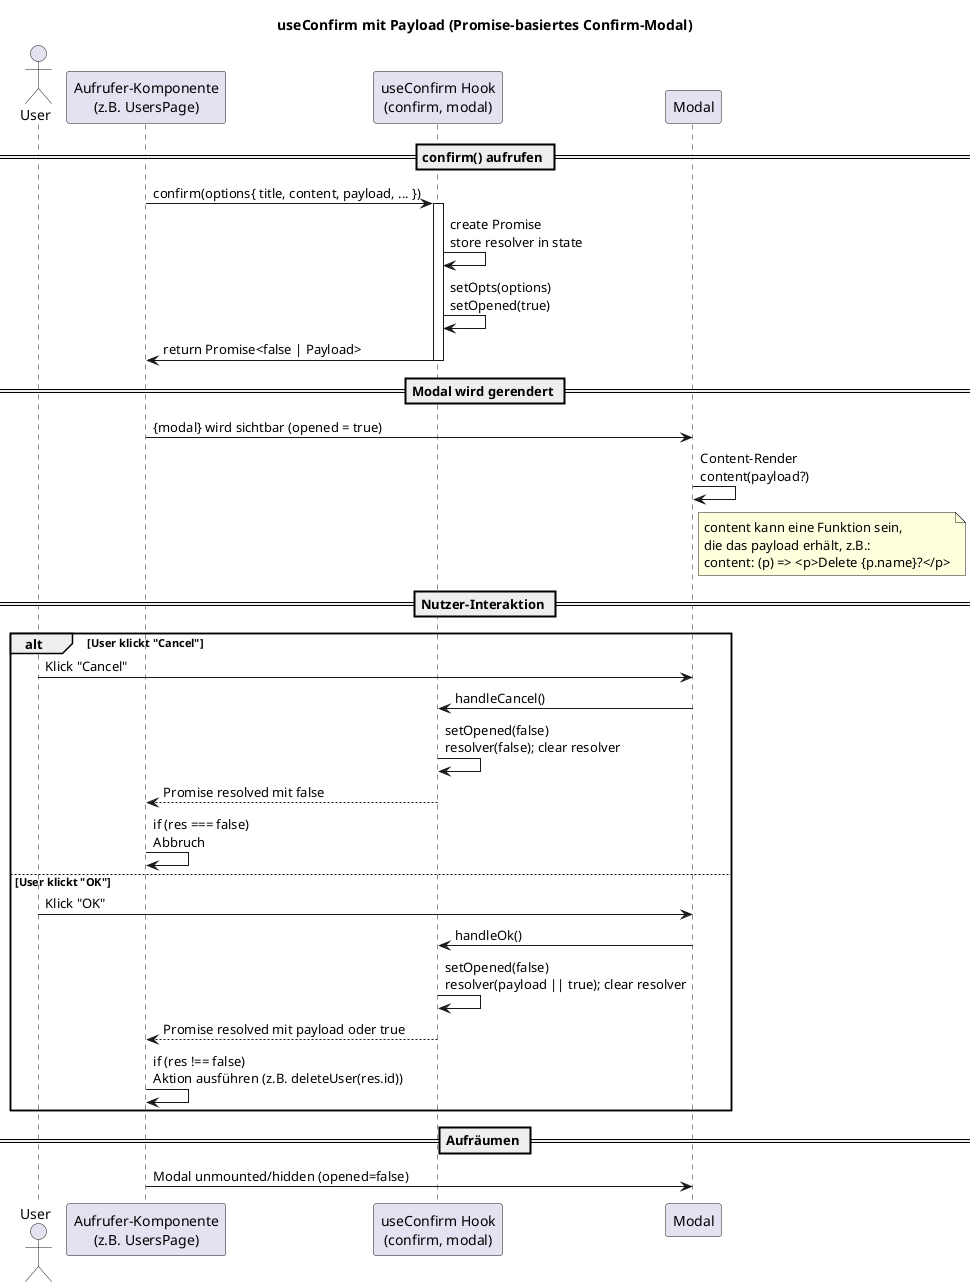 @startuml "Sequence"
title useConfirm mit Payload (Promise-basiertes Confirm-Modal)

actor User
participant "Aufrufer-Komponente\n(z.B. UsersPage)" as Caller
participant "useConfirm Hook\n(confirm, modal)" as Hook
participant "Modal" as Modal

== confirm() aufrufen ==
Caller -> Hook: confirm(options{ title, content, payload, ... })
activate Hook
Hook -> Hook: create Promise\nstore resolver in state
Hook -> Hook: setOpts(options)\nsetOpened(true)
Hook -> Caller: return Promise<false | Payload>
deactivate Hook

== Modal wird gerendert ==
Caller -> Modal: {modal} wird sichtbar (opened = true)
Modal -> Modal: Content-Render\ncontent(payload?)

note right of Modal
  content kann eine Funktion sein,
  die das payload erhält, z.B.:
  content: (p) => <p>Delete {p.name}?</p>
end note

== Nutzer-Interaktion ==
alt User klickt "Cancel"
  User -> Modal: Klick "Cancel"
  Modal -> Hook: handleCancel()
  Hook -> Hook: setOpened(false)\nresolver(false); clear resolver
  Hook --> Caller: Promise resolved mit false
  Caller -> Caller: if (res === false)\nAbbruch
else User klickt "OK"
  User -> Modal: Klick "OK"
  Modal -> Hook: handleOk()
  Hook -> Hook: setOpened(false)\nresolver(payload || true); clear resolver
  Hook --> Caller: Promise resolved mit payload oder true
  Caller -> Caller: if (res !== false)\nAktion ausführen (z.B. deleteUser(res.id))
end

== Aufräumen ==
Caller -> Modal: Modal unmounted/hidden (opened=false)

@enduml
